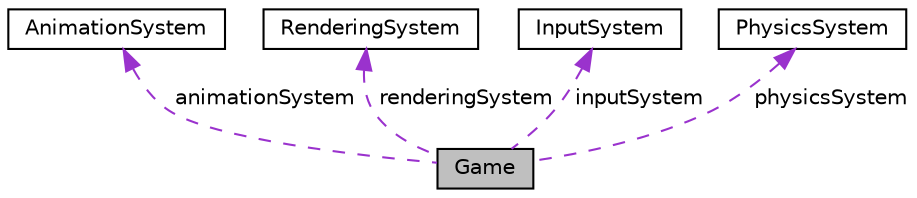 digraph "Game"
{
  edge [fontname="Helvetica",fontsize="10",labelfontname="Helvetica",labelfontsize="10"];
  node [fontname="Helvetica",fontsize="10",shape=record];
  Node1 [label="Game",height=0.2,width=0.4,color="black", fillcolor="grey75", style="filled", fontcolor="black"];
  Node2 -> Node1 [dir="back",color="darkorchid3",fontsize="10",style="dashed",label=" animationSystem" ,fontname="Helvetica"];
  Node2 [label="AnimationSystem",height=0.2,width=0.4,color="black", fillcolor="white", style="filled",URL="$classAnimationSystem.html"];
  Node3 -> Node1 [dir="back",color="darkorchid3",fontsize="10",style="dashed",label=" renderingSystem" ,fontname="Helvetica"];
  Node3 [label="RenderingSystem",height=0.2,width=0.4,color="black", fillcolor="white", style="filled",URL="$classRenderingSystem.html"];
  Node4 -> Node1 [dir="back",color="darkorchid3",fontsize="10",style="dashed",label=" inputSystem" ,fontname="Helvetica"];
  Node4 [label="InputSystem",height=0.2,width=0.4,color="black", fillcolor="white", style="filled",URL="$classInputSystem.html"];
  Node5 -> Node1 [dir="back",color="darkorchid3",fontsize="10",style="dashed",label=" physicsSystem" ,fontname="Helvetica"];
  Node5 [label="PhysicsSystem",height=0.2,width=0.4,color="black", fillcolor="white", style="filled",URL="$classPhysicsSystem.html"];
}
